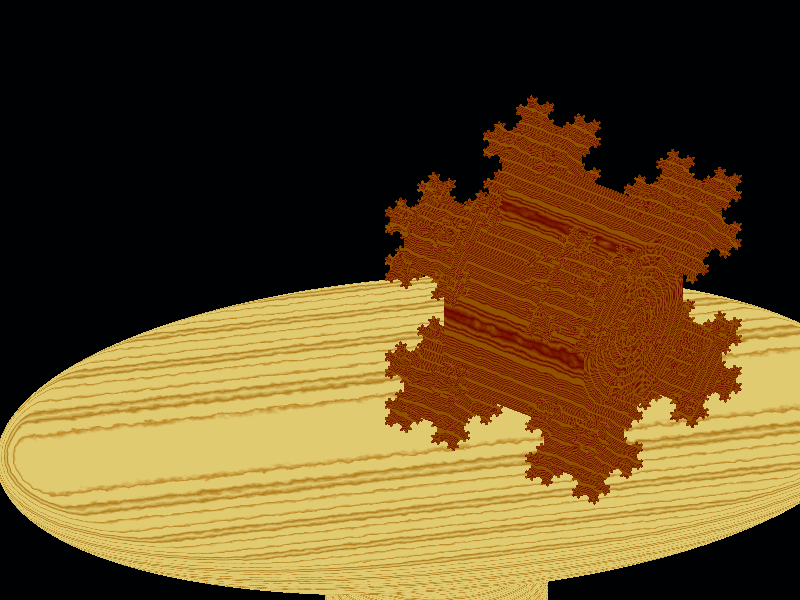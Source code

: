#declare Radio=true;


global_settings {
    charset            ascii
    adc_bailout        1/255
    ambient_light      <1.0, 1.0, 1.0>
    assumed_gamma      1.3
    hf_gray_16         off
    irid_wavelength    <0.25,0.18,0.14>
    max_trace_level    5
    max_intersections  64
    number_of_waves    10
    noise_generator    2
    ambient_light      0

    #if(Radio)
        radiosity {
            adc_bailout      0.01
            always_sample    on
            brightness       2.0
            count            35  // (max = 1600)
            error_bound      1.8
            gray_threshold   0.4//0.0
            low_error_factor 0.5
            max_sample       30
            minimum_reuse    0.015
            nearest_count    10  // (max = 20)
            normal           off
            pretrace_start   0.08
            pretrace_end     0.004
            recursion_limit  10
        }
     #end
}

sky_sphere {
    pigment {
        gradient y
        color_map {
            [0 rgb 0]
            [1 rgb <0.1, 0.2, 0.3>*0.05]
        }
        scale 2
        translate -1
    }
}

#include "textures.inc"
#include "colors.inc"
#include "woods.inc"

#declare LLength=1.5;
#declare LPath=
spline {
	cubic_spline
	-1, <150, 100, 0>
	0, <100 , 100 , 0>
	0.5, <50 , 100 , 0 >
	1, <100 , 100 , -50 >
	1.5, <100,100,-100>
	2, <100,100,-150>
}

#declare zoom=0.143;
camera {
    orthographic
    location  <0.0, 0.0 ,-10.0>
    direction z 
    right image_width/image_height*x/zoom
    up y/zoom
	look_at 0
    sky <0.0, 1.0, 0.0>
	translate -1.9*x
    rotate 33*x
    rotate 55*y
}

light_source {
    LPath(clock*LLength), rgb 1 
}

// create a block
#macro Block(level,centre,sz)
		box {centre+<+sz,+sz,+sz>,centre+<-sz,-sz,-sz>}
	#if (level>0)
		#local level2=level-1;
		#local sz2=sz/3;
		Block (level2,centre+<+sz,+sz,+sz>,sz2)
		Block (level2,centre+<+sz,+sz,-sz>,sz2)
		Block (level2,centre+<+sz,-sz,+sz>,sz2)
		Block (level2,centre+<+sz,-sz,-sz>,sz2)
		Block (level2,centre+<-sz,+sz,+sz>,sz2)
		Block (level2,centre+<-sz,+sz,-sz>,sz2)
		Block (level2,centre+<-sz,-sz,+sz>,sz2)
		Block (level2,centre+<-sz,-sz,-sz>,sz2)
	#end
#end

//box {
//	<-6,-1.500,-3>, <3, -3, 6>

//table
union {
    //tabletop
    union {
        cylinder {
            <0, 1, 0>, <0, -1, 0>, 3
            scale 0.2*y
        }
        torus {
            3, 0.2
        }

        scale 1.618*x
        translate -1.5*y-0.2*y
    }
    // leg
    cylinder {
        <0, -1.5-0.2*2, 0>, <0,-10, 0>, 1.3
    }
    texture {
        T_Wood11
        rotate 90*z
        rotate -92*y
    }

    translate -1.5 * x
    rotate 45*y

}


union {
	//Block(6,<0,0,0>,1)
	Block(4,<0,0,0>,1)
	texture {
            //White_Marble
            T_Wood34
        }
}

